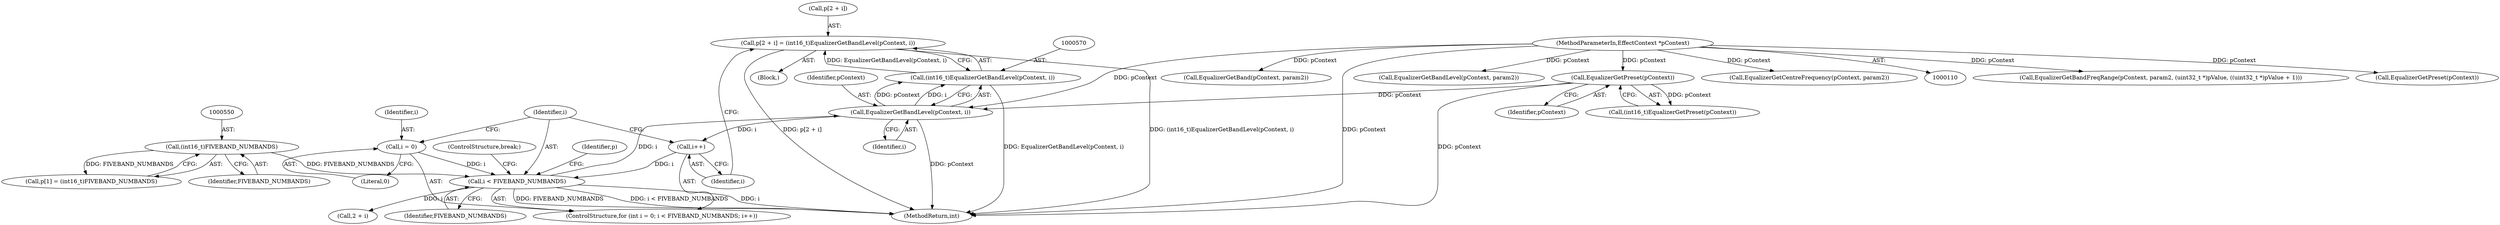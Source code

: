 digraph "0_Android_321ea5257e37c8edb26e66fe4ee78cca4cd915fe@array" {
"1000563" [label="(Call,p[2 + i] = (int16_t)EqualizerGetBandLevel(pContext, i))"];
"1000569" [label="(Call,(int16_t)EqualizerGetBandLevel(pContext, i))"];
"1000571" [label="(Call,EqualizerGetBandLevel(pContext, i))"];
"1000543" [label="(Call,EqualizerGetPreset(pContext))"];
"1000111" [label="(MethodParameterIn,EffectContext *pContext)"];
"1000557" [label="(Call,i < FIVEBAND_NUMBANDS)"];
"1000554" [label="(Call,i = 0)"];
"1000560" [label="(Call,i++)"];
"1000549" [label="(Call,(int16_t)FIVEBAND_NUMBANDS)"];
"1000569" [label="(Call,(int16_t)EqualizerGetBandLevel(pContext, i))"];
"1000415" [label="(Call,EqualizerGetBandFreqRange(pContext, param2, (uint32_t *)pValue, ((uint32_t *)pValue + 1)))"];
"1000566" [label="(Call,2 + i)"];
"1000555" [label="(Identifier,i)"];
"1000111" [label="(MethodParameterIn,EffectContext *pContext)"];
"1000557" [label="(Call,i < FIVEBAND_NUMBANDS)"];
"1000554" [label="(Call,i = 0)"];
"1000558" [label="(Identifier,i)"];
"1000561" [label="(Identifier,i)"];
"1000572" [label="(Identifier,pContext)"];
"1000451" [label="(Call,EqualizerGetPreset(pContext))"];
"1000552" [label="(ControlStructure,for (int i = 0; i < FIVEBAND_NUMBANDS; i++))"];
"1000544" [label="(Identifier,pContext)"];
"1000563" [label="(Call,p[2 + i] = (int16_t)EqualizerGetBandLevel(pContext, i))"];
"1000439" [label="(Call,EqualizerGetBand(pContext, param2))"];
"1000556" [label="(Literal,0)"];
"1000573" [label="(Identifier,i)"];
"1000551" [label="(Identifier,FIVEBAND_NUMBANDS)"];
"1000559" [label="(Identifier,FIVEBAND_NUMBANDS)"];
"1000543" [label="(Call,EqualizerGetPreset(pContext))"];
"1000342" [label="(Call,EqualizerGetBandLevel(pContext, param2))"];
"1000560" [label="(Call,i++)"];
"1000541" [label="(Call,(int16_t)EqualizerGetPreset(pContext))"];
"1000562" [label="(Block,)"];
"1000549" [label="(Call,(int16_t)FIVEBAND_NUMBANDS)"];
"1000586" [label="(MethodReturn,int)"];
"1000574" [label="(ControlStructure,break;)"];
"1000564" [label="(Call,p[2 + i])"];
"1000571" [label="(Call,EqualizerGetBandLevel(pContext, i))"];
"1000381" [label="(Call,EqualizerGetCentreFrequency(pContext, param2))"];
"1000545" [label="(Call,p[1] = (int16_t)FIVEBAND_NUMBANDS)"];
"1000565" [label="(Identifier,p)"];
"1000563" -> "1000562"  [label="AST: "];
"1000563" -> "1000569"  [label="CFG: "];
"1000564" -> "1000563"  [label="AST: "];
"1000569" -> "1000563"  [label="AST: "];
"1000561" -> "1000563"  [label="CFG: "];
"1000563" -> "1000586"  [label="DDG: (int16_t)EqualizerGetBandLevel(pContext, i)"];
"1000563" -> "1000586"  [label="DDG: p[2 + i]"];
"1000569" -> "1000563"  [label="DDG: EqualizerGetBandLevel(pContext, i)"];
"1000569" -> "1000571"  [label="CFG: "];
"1000570" -> "1000569"  [label="AST: "];
"1000571" -> "1000569"  [label="AST: "];
"1000569" -> "1000586"  [label="DDG: EqualizerGetBandLevel(pContext, i)"];
"1000571" -> "1000569"  [label="DDG: pContext"];
"1000571" -> "1000569"  [label="DDG: i"];
"1000571" -> "1000573"  [label="CFG: "];
"1000572" -> "1000571"  [label="AST: "];
"1000573" -> "1000571"  [label="AST: "];
"1000571" -> "1000586"  [label="DDG: pContext"];
"1000571" -> "1000560"  [label="DDG: i"];
"1000543" -> "1000571"  [label="DDG: pContext"];
"1000111" -> "1000571"  [label="DDG: pContext"];
"1000557" -> "1000571"  [label="DDG: i"];
"1000543" -> "1000541"  [label="AST: "];
"1000543" -> "1000544"  [label="CFG: "];
"1000544" -> "1000543"  [label="AST: "];
"1000541" -> "1000543"  [label="CFG: "];
"1000543" -> "1000586"  [label="DDG: pContext"];
"1000543" -> "1000541"  [label="DDG: pContext"];
"1000111" -> "1000543"  [label="DDG: pContext"];
"1000111" -> "1000110"  [label="AST: "];
"1000111" -> "1000586"  [label="DDG: pContext"];
"1000111" -> "1000342"  [label="DDG: pContext"];
"1000111" -> "1000381"  [label="DDG: pContext"];
"1000111" -> "1000415"  [label="DDG: pContext"];
"1000111" -> "1000439"  [label="DDG: pContext"];
"1000111" -> "1000451"  [label="DDG: pContext"];
"1000557" -> "1000552"  [label="AST: "];
"1000557" -> "1000559"  [label="CFG: "];
"1000558" -> "1000557"  [label="AST: "];
"1000559" -> "1000557"  [label="AST: "];
"1000565" -> "1000557"  [label="CFG: "];
"1000574" -> "1000557"  [label="CFG: "];
"1000557" -> "1000586"  [label="DDG: i < FIVEBAND_NUMBANDS"];
"1000557" -> "1000586"  [label="DDG: i"];
"1000557" -> "1000586"  [label="DDG: FIVEBAND_NUMBANDS"];
"1000554" -> "1000557"  [label="DDG: i"];
"1000560" -> "1000557"  [label="DDG: i"];
"1000549" -> "1000557"  [label="DDG: FIVEBAND_NUMBANDS"];
"1000557" -> "1000566"  [label="DDG: i"];
"1000554" -> "1000552"  [label="AST: "];
"1000554" -> "1000556"  [label="CFG: "];
"1000555" -> "1000554"  [label="AST: "];
"1000556" -> "1000554"  [label="AST: "];
"1000558" -> "1000554"  [label="CFG: "];
"1000560" -> "1000552"  [label="AST: "];
"1000560" -> "1000561"  [label="CFG: "];
"1000561" -> "1000560"  [label="AST: "];
"1000558" -> "1000560"  [label="CFG: "];
"1000549" -> "1000545"  [label="AST: "];
"1000549" -> "1000551"  [label="CFG: "];
"1000550" -> "1000549"  [label="AST: "];
"1000551" -> "1000549"  [label="AST: "];
"1000545" -> "1000549"  [label="CFG: "];
"1000549" -> "1000545"  [label="DDG: FIVEBAND_NUMBANDS"];
}
